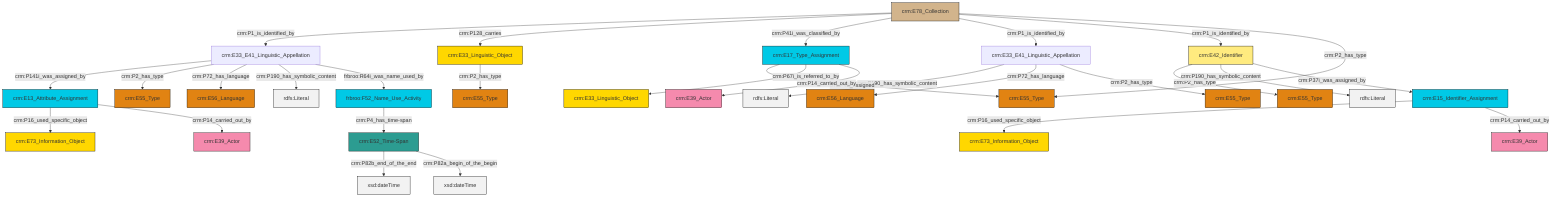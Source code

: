 graph TD
classDef Literal fill:#f2f2f2,stroke:#000000;
classDef CRM_Entity fill:#FFFFFF,stroke:#000000;
classDef Temporal_Entity fill:#00C9E6, stroke:#000000;
classDef Type fill:#E18312, stroke:#000000;
classDef Time-Span fill:#2C9C91, stroke:#000000;
classDef Appellation fill:#FFEB7F, stroke:#000000;
classDef Place fill:#008836, stroke:#000000;
classDef Persistent_Item fill:#B266B2, stroke:#000000;
classDef Conceptual_Object fill:#FFD700, stroke:#000000;
classDef Physical_Thing fill:#D2B48C, stroke:#000000;
classDef Actor fill:#f58aad, stroke:#000000;
classDef PC_Classes fill:#4ce600, stroke:#000000;
classDef Multi fill:#cccccc,stroke:#000000;

0["crm:E52_Time-Span"]:::Time-Span -->|crm:P82b_end_of_the_end| 1[xsd:dateTime]:::Literal
6["crm:E15_Identifier_Assignment"]:::Temporal_Entity -->|crm:P16_used_specific_object| 7["crm:E73_Information_Object"]:::Conceptual_Object
10["crm:E33_E41_Linguistic_Appellation"]:::Default -->|crm:P190_has_symbolic_content| 11[rdfs:Literal]:::Literal
12["crm:E33_E41_Linguistic_Appellation"]:::Default -->|crm:P141i_was_assigned_by| 13["crm:E13_Attribute_Assignment"]:::Temporal_Entity
10["crm:E33_E41_Linguistic_Appellation"]:::Default -->|crm:P72_has_language| 16["crm:E56_Language"]:::Type
17["crm:E17_Type_Assignment"]:::Temporal_Entity -->|crm:P42_assigned| 18["crm:E55_Type"]:::Type
13["crm:E13_Attribute_Assignment"]:::Temporal_Entity -->|crm:P16_used_specific_object| 19["crm:E73_Information_Object"]:::Conceptual_Object
2["crm:E78_Collection"]:::Physical_Thing -->|crm:P1_is_identified_by| 12["crm:E33_E41_Linguistic_Appellation"]:::Default
13["crm:E13_Attribute_Assignment"]:::Temporal_Entity -->|crm:P14_carried_out_by| 29["crm:E39_Actor"]:::Actor
10["crm:E33_E41_Linguistic_Appellation"]:::Default -->|crm:P2_has_type| 23["crm:E55_Type"]:::Type
12["crm:E33_E41_Linguistic_Appellation"]:::Default -->|crm:P2_has_type| 14["crm:E55_Type"]:::Type
12["crm:E33_E41_Linguistic_Appellation"]:::Default -->|crm:P72_has_language| 31["crm:E56_Language"]:::Type
32["crm:E42_Identifier"]:::Appellation -->|crm:P2_has_type| 33["crm:E55_Type"]:::Type
17["crm:E17_Type_Assignment"]:::Temporal_Entity -->|crm:P67i_is_referred_to_by| 21["crm:E33_Linguistic_Object"]:::Conceptual_Object
32["crm:E42_Identifier"]:::Appellation -->|crm:P190_has_symbolic_content| 37[rdfs:Literal]:::Literal
12["crm:E33_E41_Linguistic_Appellation"]:::Default -->|crm:P190_has_symbolic_content| 38[rdfs:Literal]:::Literal
0["crm:E52_Time-Span"]:::Time-Span -->|crm:P82a_begin_of_the_begin| 39[xsd:dateTime]:::Literal
32["crm:E42_Identifier"]:::Appellation -->|crm:P37i_was_assigned_by| 6["crm:E15_Identifier_Assignment"]:::Temporal_Entity
2["crm:E78_Collection"]:::Physical_Thing -->|crm:P128_carries| 41["crm:E33_Linguistic_Object"]:::Conceptual_Object
2["crm:E78_Collection"]:::Physical_Thing -->|crm:P41i_was_classified_by| 17["crm:E17_Type_Assignment"]:::Temporal_Entity
2["crm:E78_Collection"]:::Physical_Thing -->|crm:P1_is_identified_by| 10["crm:E33_E41_Linguistic_Appellation"]:::Default
6["crm:E15_Identifier_Assignment"]:::Temporal_Entity -->|crm:P14_carried_out_by| 43["crm:E39_Actor"]:::Actor
2["crm:E78_Collection"]:::Physical_Thing -->|crm:P1_is_identified_by| 32["crm:E42_Identifier"]:::Appellation
41["crm:E33_Linguistic_Object"]:::Conceptual_Object -->|crm:P2_has_type| 48["crm:E55_Type"]:::Type
8["frbroo:F52_Name_Use_Activity"]:::Temporal_Entity -->|crm:P4_has_time-span| 0["crm:E52_Time-Span"]:::Time-Span
12["crm:E33_E41_Linguistic_Appellation"]:::Default -->|frbroo:R64i_was_name_used_by| 8["frbroo:F52_Name_Use_Activity"]:::Temporal_Entity
17["crm:E17_Type_Assignment"]:::Temporal_Entity -->|crm:P14_carried_out_by| 4["crm:E39_Actor"]:::Actor
2["crm:E78_Collection"]:::Physical_Thing -->|crm:P2_has_type| 18["crm:E55_Type"]:::Type